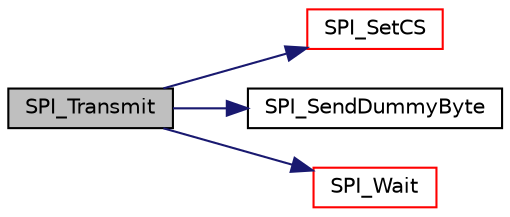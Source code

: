 digraph "SPI_Transmit"
{
  edge [fontname="Helvetica",fontsize="10",labelfontname="Helvetica",labelfontsize="10"];
  node [fontname="Helvetica",fontsize="10",shape=record];
  rankdir="LR";
  Node37 [label="SPI_Transmit",height=0.2,width=0.4,color="black", fillcolor="grey75", style="filled", fontcolor="black"];
  Node37 -> Node38 [color="midnightblue",fontsize="10",style="solid",fontname="Helvetica"];
  Node38 [label="SPI_SetCS",height=0.2,width=0.4,color="red", fillcolor="white", style="filled",URL="$spi_8c.html#a0ef3d3e3c5397195b3d768fcbf9eefb4",tooltip="sets Chip Select low to start SPI transmission. "];
  Node37 -> Node40 [color="midnightblue",fontsize="10",style="solid",fontname="Helvetica"];
  Node40 [label="SPI_SendDummyByte",height=0.2,width=0.4,color="black", fillcolor="white", style="filled",URL="$spi_8c.html#a6555659661d54484fd8b498f4ebee1d6"];
  Node37 -> Node41 [color="midnightblue",fontsize="10",style="solid",fontname="Helvetica"];
  Node41 [label="SPI_Wait",height=0.2,width=0.4,color="red", fillcolor="white", style="filled",URL="$spi_8c.html#a2b587d1036b94149282596f6620080b2"];
}
